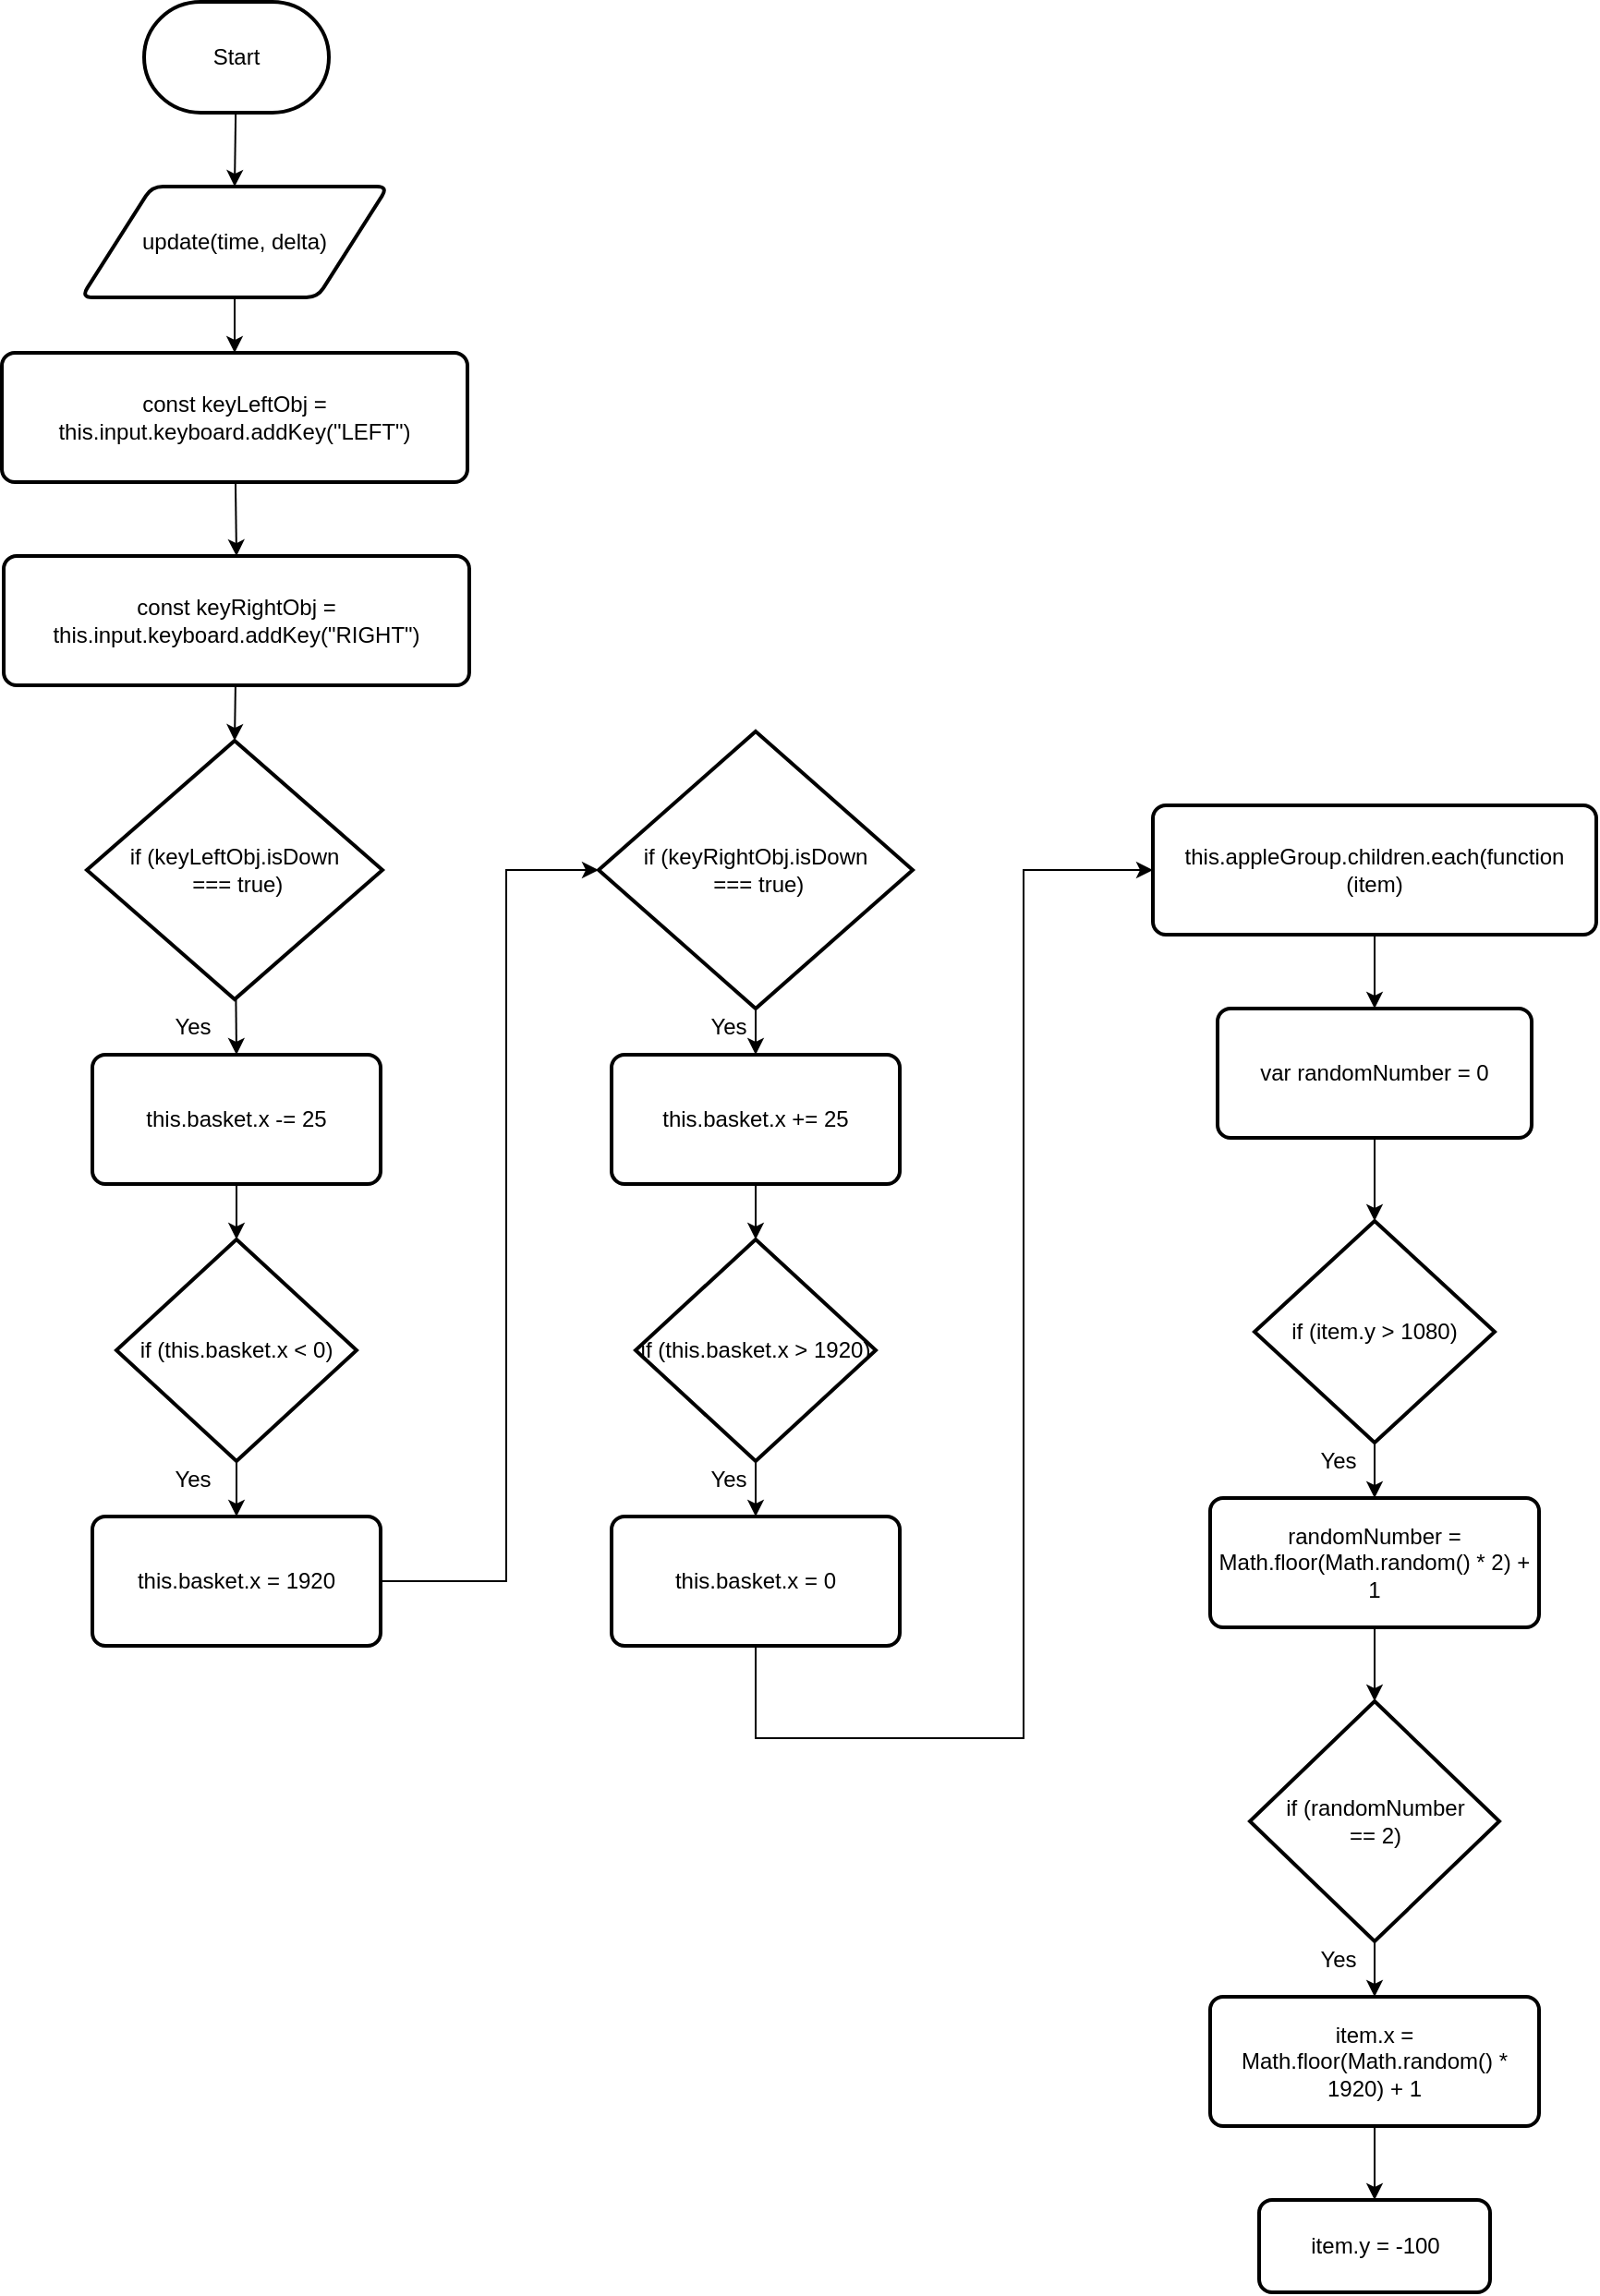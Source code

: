 <mxfile>
    <diagram id="T9xaCsjdj6K_f7C5xDHq" name="Page-1">
        <mxGraphModel dx="1121" dy="757" grid="1" gridSize="10" guides="1" tooltips="1" connect="1" arrows="1" fold="1" page="1" pageScale="1" pageWidth="827" pageHeight="1169" math="0" shadow="0">
            <root>
                <mxCell id="0"/>
                <mxCell id="1" parent="0"/>
                <mxCell id="88" style="edgeStyle=none;rounded=0;html=1;entryX=0.5;entryY=0;entryDx=0;entryDy=0;" edge="1" parent="1" source="3" target="86">
                    <mxGeometry relative="1" as="geometry"/>
                </mxCell>
                <mxCell id="3" value="Start" style="strokeWidth=2;html=1;shape=mxgraph.flowchart.terminator;whiteSpace=wrap;" vertex="1" parent="1">
                    <mxGeometry x="314" y="100" width="100" height="60" as="geometry"/>
                </mxCell>
                <mxCell id="91" style="edgeStyle=none;rounded=0;html=1;entryX=0.5;entryY=0;entryDx=0;entryDy=0;" edge="1" parent="1" source="86" target="90">
                    <mxGeometry relative="1" as="geometry"/>
                </mxCell>
                <mxCell id="86" value="update(time, delta)" style="shape=parallelogram;html=1;strokeWidth=2;perimeter=parallelogramPerimeter;whiteSpace=wrap;rounded=1;arcSize=12;size=0.23;" vertex="1" parent="1">
                    <mxGeometry x="280" y="200" width="166" height="60" as="geometry"/>
                </mxCell>
                <mxCell id="93" style="edgeStyle=none;rounded=0;html=1;entryX=0.5;entryY=0;entryDx=0;entryDy=0;" edge="1" parent="1" source="90" target="92">
                    <mxGeometry relative="1" as="geometry"/>
                </mxCell>
                <mxCell id="90" value="const keyLeftObj = this.input.keyboard.addKey(&quot;LEFT&quot;)" style="rounded=1;whiteSpace=wrap;html=1;absoluteArcSize=1;arcSize=14;strokeWidth=2;" vertex="1" parent="1">
                    <mxGeometry x="237" y="290" width="252" height="70" as="geometry"/>
                </mxCell>
                <mxCell id="95" style="edgeStyle=none;rounded=0;html=1;entryX=0.5;entryY=0;entryDx=0;entryDy=0;entryPerimeter=0;" edge="1" parent="1" source="92" target="94">
                    <mxGeometry relative="1" as="geometry"/>
                </mxCell>
                <mxCell id="92" value="const keyRightObj = this.input.keyboard.addKey(&quot;RIGHT&quot;)" style="rounded=1;whiteSpace=wrap;html=1;absoluteArcSize=1;arcSize=14;strokeWidth=2;" vertex="1" parent="1">
                    <mxGeometry x="238" y="400" width="252" height="70" as="geometry"/>
                </mxCell>
                <mxCell id="97" style="edgeStyle=none;rounded=0;html=1;entryX=0.5;entryY=0;entryDx=0;entryDy=0;" edge="1" parent="1" source="94" target="96">
                    <mxGeometry relative="1" as="geometry"/>
                </mxCell>
                <mxCell id="94" value="if (keyLeftObj.isDown&lt;br&gt;&amp;nbsp;=== true)" style="strokeWidth=2;html=1;shape=mxgraph.flowchart.decision;whiteSpace=wrap;" vertex="1" parent="1">
                    <mxGeometry x="283" y="500" width="160" height="140" as="geometry"/>
                </mxCell>
                <mxCell id="100" style="edgeStyle=none;rounded=0;html=1;entryX=0.5;entryY=0;entryDx=0;entryDy=0;entryPerimeter=0;" edge="1" parent="1" source="96" target="99">
                    <mxGeometry relative="1" as="geometry"/>
                </mxCell>
                <mxCell id="96" value="this.basket.x -= 25" style="rounded=1;whiteSpace=wrap;html=1;absoluteArcSize=1;arcSize=14;strokeWidth=2;" vertex="1" parent="1">
                    <mxGeometry x="286" y="670" width="156" height="70" as="geometry"/>
                </mxCell>
                <mxCell id="102" style="edgeStyle=none;rounded=0;html=1;entryX=0.5;entryY=0;entryDx=0;entryDy=0;" edge="1" parent="1" source="99" target="101">
                    <mxGeometry relative="1" as="geometry"/>
                </mxCell>
                <mxCell id="99" value="if (this.basket.x &amp;lt; 0)" style="strokeWidth=2;html=1;shape=mxgraph.flowchart.decision;whiteSpace=wrap;" vertex="1" parent="1">
                    <mxGeometry x="299" y="770" width="130" height="120" as="geometry"/>
                </mxCell>
                <mxCell id="104" style="edgeStyle=none;rounded=0;html=1;entryX=0;entryY=0.5;entryDx=0;entryDy=0;entryPerimeter=0;" edge="1" parent="1" source="101" target="103">
                    <mxGeometry relative="1" as="geometry">
                        <mxPoint x="520" y="560" as="targetPoint"/>
                        <Array as="points">
                            <mxPoint x="510" y="955"/>
                            <mxPoint x="510" y="570"/>
                        </Array>
                    </mxGeometry>
                </mxCell>
                <mxCell id="101" value="this.basket.x = 1920" style="rounded=1;whiteSpace=wrap;html=1;absoluteArcSize=1;arcSize=14;strokeWidth=2;" vertex="1" parent="1">
                    <mxGeometry x="286" y="920" width="156" height="70" as="geometry"/>
                </mxCell>
                <mxCell id="106" style="edgeStyle=none;rounded=0;html=1;entryX=0.5;entryY=0;entryDx=0;entryDy=0;" edge="1" parent="1" source="103" target="105">
                    <mxGeometry relative="1" as="geometry"/>
                </mxCell>
                <mxCell id="103" value="if (keyRightObj.isDown&lt;br&gt;&amp;nbsp;=== true)" style="strokeWidth=2;html=1;shape=mxgraph.flowchart.decision;whiteSpace=wrap;" vertex="1" parent="1">
                    <mxGeometry x="560" y="495" width="170" height="150" as="geometry"/>
                </mxCell>
                <mxCell id="108" style="edgeStyle=none;rounded=0;html=1;entryX=0.5;entryY=0;entryDx=0;entryDy=0;entryPerimeter=0;" edge="1" parent="1" source="105" target="107">
                    <mxGeometry relative="1" as="geometry"/>
                </mxCell>
                <mxCell id="105" value="this.basket.x += 25" style="rounded=1;whiteSpace=wrap;html=1;absoluteArcSize=1;arcSize=14;strokeWidth=2;" vertex="1" parent="1">
                    <mxGeometry x="567" y="670" width="156" height="70" as="geometry"/>
                </mxCell>
                <mxCell id="110" style="edgeStyle=none;rounded=0;html=1;entryX=0.5;entryY=0;entryDx=0;entryDy=0;" edge="1" parent="1" source="107" target="109">
                    <mxGeometry relative="1" as="geometry"/>
                </mxCell>
                <mxCell id="107" value="if (this.basket.x &amp;gt; 1920)" style="strokeWidth=2;html=1;shape=mxgraph.flowchart.decision;whiteSpace=wrap;" vertex="1" parent="1">
                    <mxGeometry x="580" y="770" width="130" height="120" as="geometry"/>
                </mxCell>
                <mxCell id="116" style="edgeStyle=none;rounded=0;html=1;entryX=0;entryY=0.5;entryDx=0;entryDy=0;exitX=0.5;exitY=1;exitDx=0;exitDy=0;" edge="1" parent="1" source="109" target="115">
                    <mxGeometry relative="1" as="geometry">
                        <Array as="points">
                            <mxPoint x="645" y="1040"/>
                            <mxPoint x="790" y="1040"/>
                            <mxPoint x="790" y="570"/>
                        </Array>
                    </mxGeometry>
                </mxCell>
                <mxCell id="109" value="this.basket.x = 0" style="rounded=1;whiteSpace=wrap;html=1;absoluteArcSize=1;arcSize=14;strokeWidth=2;" vertex="1" parent="1">
                    <mxGeometry x="567" y="920" width="156" height="70" as="geometry"/>
                </mxCell>
                <mxCell id="111" value="Yes" style="text;html=1;resizable=0;autosize=1;align=center;verticalAlign=middle;points=[];fillColor=none;strokeColor=none;rounded=0;" vertex="1" parent="1">
                    <mxGeometry x="320" y="645" width="40" height="20" as="geometry"/>
                </mxCell>
                <mxCell id="112" value="Yes" style="text;html=1;resizable=0;autosize=1;align=center;verticalAlign=middle;points=[];fillColor=none;strokeColor=none;rounded=0;" vertex="1" parent="1">
                    <mxGeometry x="320" y="890" width="40" height="20" as="geometry"/>
                </mxCell>
                <mxCell id="113" value="Yes" style="text;html=1;resizable=0;autosize=1;align=center;verticalAlign=middle;points=[];fillColor=none;strokeColor=none;rounded=0;" vertex="1" parent="1">
                    <mxGeometry x="610" y="890" width="40" height="20" as="geometry"/>
                </mxCell>
                <mxCell id="114" value="Yes" style="text;html=1;resizable=0;autosize=1;align=center;verticalAlign=middle;points=[];fillColor=none;strokeColor=none;rounded=0;" vertex="1" parent="1">
                    <mxGeometry x="610" y="645" width="40" height="20" as="geometry"/>
                </mxCell>
                <mxCell id="118" style="edgeStyle=none;rounded=0;html=1;entryX=0.5;entryY=0;entryDx=0;entryDy=0;" edge="1" parent="1" source="115" target="117">
                    <mxGeometry relative="1" as="geometry"/>
                </mxCell>
                <mxCell id="115" value="this.appleGroup.children.each(function (item)" style="rounded=1;whiteSpace=wrap;html=1;absoluteArcSize=1;arcSize=14;strokeWidth=2;" vertex="1" parent="1">
                    <mxGeometry x="860" y="535" width="240" height="70" as="geometry"/>
                </mxCell>
                <mxCell id="120" style="edgeStyle=none;rounded=0;html=1;entryX=0.5;entryY=0;entryDx=0;entryDy=0;entryPerimeter=0;" edge="1" parent="1" source="117" target="119">
                    <mxGeometry relative="1" as="geometry"/>
                </mxCell>
                <mxCell id="117" value="var randomNumber = 0" style="rounded=1;whiteSpace=wrap;html=1;absoluteArcSize=1;arcSize=14;strokeWidth=2;" vertex="1" parent="1">
                    <mxGeometry x="895" y="645" width="170" height="70" as="geometry"/>
                </mxCell>
                <mxCell id="122" style="edgeStyle=none;rounded=0;html=1;" edge="1" parent="1" source="119" target="121">
                    <mxGeometry relative="1" as="geometry"/>
                </mxCell>
                <mxCell id="119" value="if (item.y &amp;gt; 1080)" style="strokeWidth=2;html=1;shape=mxgraph.flowchart.decision;whiteSpace=wrap;" vertex="1" parent="1">
                    <mxGeometry x="915" y="760" width="130" height="120" as="geometry"/>
                </mxCell>
                <mxCell id="124" style="edgeStyle=none;rounded=0;html=1;entryX=0.5;entryY=0;entryDx=0;entryDy=0;entryPerimeter=0;" edge="1" parent="1" source="121" target="123">
                    <mxGeometry relative="1" as="geometry"/>
                </mxCell>
                <mxCell id="121" value="randomNumber = Math.floor(Math.random() * 2) + 1" style="rounded=1;whiteSpace=wrap;html=1;absoluteArcSize=1;arcSize=14;strokeWidth=2;" vertex="1" parent="1">
                    <mxGeometry x="891" y="910" width="178" height="70" as="geometry"/>
                </mxCell>
                <mxCell id="127" style="edgeStyle=none;rounded=0;html=1;" edge="1" parent="1" source="123" target="125">
                    <mxGeometry relative="1" as="geometry"/>
                </mxCell>
                <mxCell id="123" value="if (randomNumber &lt;br&gt;== 2)" style="strokeWidth=2;html=1;shape=mxgraph.flowchart.decision;whiteSpace=wrap;" vertex="1" parent="1">
                    <mxGeometry x="912.5" y="1020" width="135" height="130" as="geometry"/>
                </mxCell>
                <mxCell id="129" style="edgeStyle=none;rounded=0;html=1;" edge="1" parent="1" source="125" target="128">
                    <mxGeometry relative="1" as="geometry"/>
                </mxCell>
                <mxCell id="125" value="item.x = Math.floor(Math.random() * 1920) + 1" style="rounded=1;whiteSpace=wrap;html=1;absoluteArcSize=1;arcSize=14;strokeWidth=2;" vertex="1" parent="1">
                    <mxGeometry x="891" y="1180" width="178" height="70" as="geometry"/>
                </mxCell>
                <mxCell id="126" value="Yes" style="text;html=1;resizable=0;autosize=1;align=center;verticalAlign=middle;points=[];fillColor=none;strokeColor=none;rounded=0;" vertex="1" parent="1">
                    <mxGeometry x="940" y="880" width="40" height="20" as="geometry"/>
                </mxCell>
                <mxCell id="128" value="item.y = -100" style="rounded=1;whiteSpace=wrap;html=1;absoluteArcSize=1;arcSize=14;strokeWidth=2;" vertex="1" parent="1">
                    <mxGeometry x="917.5" y="1290" width="125" height="50" as="geometry"/>
                </mxCell>
                <mxCell id="130" value="Yes" style="text;html=1;resizable=0;autosize=1;align=center;verticalAlign=middle;points=[];fillColor=none;strokeColor=none;rounded=0;" vertex="1" parent="1">
                    <mxGeometry x="940" y="1150" width="40" height="20" as="geometry"/>
                </mxCell>
            </root>
        </mxGraphModel>
    </diagram>
</mxfile>